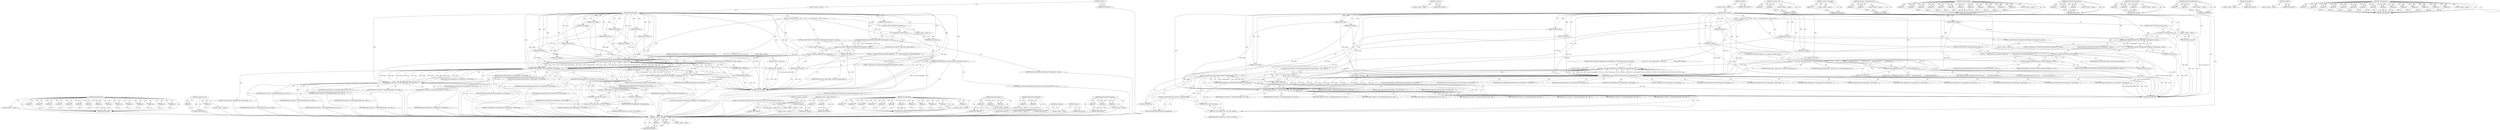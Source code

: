 digraph "ValidateTexFunc" {
vulnerable_135 [label=<(METHOD,ValidateTexFunc)>];
vulnerable_136 [label=<(PARAM,p1)>];
vulnerable_137 [label=<(PARAM,p2)>];
vulnerable_138 [label=<(PARAM,p3)>];
vulnerable_139 [label=<(PARAM,p4)>];
vulnerable_140 [label=<(PARAM,p5)>];
vulnerable_141 [label=<(PARAM,p6)>];
vulnerable_142 [label=<(PARAM,p7)>];
vulnerable_143 [label=<(PARAM,p8)>];
vulnerable_144 [label=<(PARAM,p9)>];
vulnerable_145 [label=<(PARAM,p10)>];
vulnerable_146 [label=<(PARAM,p11)>];
vulnerable_147 [label=<(PARAM,p12)>];
vulnerable_148 [label=<(PARAM,p13)>];
vulnerable_149 [label=<(PARAM,p14)>];
vulnerable_150 [label=<(PARAM,p15)>];
vulnerable_151 [label=<(BLOCK,&lt;empty&gt;,&lt;empty&gt;)>];
vulnerable_152 [label=<(METHOD_RETURN,ANY)>];
vulnerable_182 [label=<(METHOD,&lt;operator&gt;.cast)>];
vulnerable_183 [label=<(PARAM,p1)>];
vulnerable_184 [label=<(PARAM,p2)>];
vulnerable_185 [label=<(BLOCK,&lt;empty&gt;,&lt;empty&gt;)>];
vulnerable_186 [label=<(METHOD_RETURN,ANY)>];
vulnerable_6 [label=<(METHOD,&lt;global&gt;)<SUB>1</SUB>>];
vulnerable_7 [label=<(BLOCK,&lt;empty&gt;,&lt;empty&gt;)<SUB>1</SUB>>];
vulnerable_8 [label=<(METHOD,texSubImage3D)<SUB>1</SUB>>];
vulnerable_9 [label=<(PARAM,GLenum target)<SUB>1</SUB>>];
vulnerable_10 [label=<(PARAM,GLint level)<SUB>2</SUB>>];
vulnerable_11 [label=<(PARAM,GLint xoffset)<SUB>3</SUB>>];
vulnerable_12 [label=<(PARAM,GLint yoffset)<SUB>4</SUB>>];
vulnerable_13 [label=<(PARAM,GLint zoffset)<SUB>5</SUB>>];
vulnerable_14 [label=<(PARAM,GLsizei width)<SUB>6</SUB>>];
vulnerable_15 [label=<(PARAM,GLsizei height)<SUB>7</SUB>>];
vulnerable_16 [label=<(PARAM,GLsizei depth)<SUB>8</SUB>>];
vulnerable_17 [label=<(PARAM,GLenum format)<SUB>9</SUB>>];
vulnerable_18 [label=<(PARAM,GLenum type)<SUB>10</SUB>>];
vulnerable_19 [label=<(PARAM,GLintptr offset)<SUB>11</SUB>>];
vulnerable_20 [label=<(BLOCK,{
  if (isContextLost())
    return;
  if (!Val...,{
  if (isContextLost())
    return;
  if (!Val...)<SUB>11</SUB>>];
vulnerable_21 [label=<(CONTROL_STRUCTURE,IF,if (isContextLost()))<SUB>12</SUB>>];
vulnerable_22 [label=<(isContextLost,isContextLost())<SUB>12</SUB>>];
vulnerable_23 [label=<(BLOCK,&lt;empty&gt;,&lt;empty&gt;)<SUB>13</SUB>>];
vulnerable_24 [label=<(RETURN,return;,return;)<SUB>13</SUB>>];
vulnerable_25 [label=<(CONTROL_STRUCTURE,IF,if (!ValidateTexture3DBinding(&quot;texSubImage3D&quot;, target)))<SUB>14</SUB>>];
vulnerable_26 [label=<(&lt;operator&gt;.logicalNot,!ValidateTexture3DBinding(&quot;texSubImage3D&quot;, target))<SUB>14</SUB>>];
vulnerable_27 [label=<(ValidateTexture3DBinding,ValidateTexture3DBinding(&quot;texSubImage3D&quot;, target))<SUB>14</SUB>>];
vulnerable_28 [label=<(LITERAL,&quot;texSubImage3D&quot;,ValidateTexture3DBinding(&quot;texSubImage3D&quot;, target))<SUB>14</SUB>>];
vulnerable_29 [label=<(IDENTIFIER,target,ValidateTexture3DBinding(&quot;texSubImage3D&quot;, target))<SUB>14</SUB>>];
vulnerable_30 [label=<(BLOCK,&lt;empty&gt;,&lt;empty&gt;)<SUB>15</SUB>>];
vulnerable_31 [label=<(RETURN,return;,return;)<SUB>15</SUB>>];
vulnerable_32 [label=<(CONTROL_STRUCTURE,IF,if (!bound_pixel_unpack_buffer_))<SUB>16</SUB>>];
vulnerable_33 [label=<(&lt;operator&gt;.logicalNot,!bound_pixel_unpack_buffer_)<SUB>16</SUB>>];
vulnerable_34 [label=<(IDENTIFIER,bound_pixel_unpack_buffer_,!bound_pixel_unpack_buffer_)<SUB>16</SUB>>];
vulnerable_35 [label=<(BLOCK,{
    SynthesizeGLError(GL_INVALID_OPERATION, &quot;...,{
    SynthesizeGLError(GL_INVALID_OPERATION, &quot;...)<SUB>16</SUB>>];
vulnerable_36 [label=<(SynthesizeGLError,SynthesizeGLError(GL_INVALID_OPERATION, &quot;texSub...)<SUB>17</SUB>>];
vulnerable_37 [label=<(IDENTIFIER,GL_INVALID_OPERATION,SynthesizeGLError(GL_INVALID_OPERATION, &quot;texSub...)<SUB>17</SUB>>];
vulnerable_38 [label=<(LITERAL,&quot;texSubImage3D&quot;,SynthesizeGLError(GL_INVALID_OPERATION, &quot;texSub...)<SUB>17</SUB>>];
vulnerable_39 [label=<(LITERAL,&quot;no bound PIXEL_UNPACK_BUFFER&quot;,SynthesizeGLError(GL_INVALID_OPERATION, &quot;texSub...)<SUB>18</SUB>>];
vulnerable_40 [label=<(RETURN,return;,return;)<SUB>19</SUB>>];
vulnerable_41 [label=<(CONTROL_STRUCTURE,IF,if (!ValidateTexFunc(&quot;texSubImage3D&quot;, kTexSubImage, kSourceUnpackBuffer,
                        target, level, 0, width, height, depth, 0, format, type,
                        xoffset, yoffset, zoffset)))<SUB>21</SUB>>];
vulnerable_42 [label=<(&lt;operator&gt;.logicalNot,!ValidateTexFunc(&quot;texSubImage3D&quot;, kTexSubImage,...)<SUB>21</SUB>>];
vulnerable_43 [label=<(ValidateTexFunc,ValidateTexFunc(&quot;texSubImage3D&quot;, kTexSubImage, ...)<SUB>21</SUB>>];
vulnerable_44 [label=<(LITERAL,&quot;texSubImage3D&quot;,ValidateTexFunc(&quot;texSubImage3D&quot;, kTexSubImage, ...)<SUB>21</SUB>>];
vulnerable_45 [label=<(IDENTIFIER,kTexSubImage,ValidateTexFunc(&quot;texSubImage3D&quot;, kTexSubImage, ...)<SUB>21</SUB>>];
vulnerable_46 [label=<(IDENTIFIER,kSourceUnpackBuffer,ValidateTexFunc(&quot;texSubImage3D&quot;, kTexSubImage, ...)<SUB>21</SUB>>];
vulnerable_47 [label=<(IDENTIFIER,target,ValidateTexFunc(&quot;texSubImage3D&quot;, kTexSubImage, ...)<SUB>22</SUB>>];
vulnerable_48 [label=<(IDENTIFIER,level,ValidateTexFunc(&quot;texSubImage3D&quot;, kTexSubImage, ...)<SUB>22</SUB>>];
vulnerable_49 [label=<(LITERAL,0,ValidateTexFunc(&quot;texSubImage3D&quot;, kTexSubImage, ...)<SUB>22</SUB>>];
vulnerable_50 [label=<(IDENTIFIER,width,ValidateTexFunc(&quot;texSubImage3D&quot;, kTexSubImage, ...)<SUB>22</SUB>>];
vulnerable_51 [label=<(IDENTIFIER,height,ValidateTexFunc(&quot;texSubImage3D&quot;, kTexSubImage, ...)<SUB>22</SUB>>];
vulnerable_52 [label=<(IDENTIFIER,depth,ValidateTexFunc(&quot;texSubImage3D&quot;, kTexSubImage, ...)<SUB>22</SUB>>];
vulnerable_53 [label=<(LITERAL,0,ValidateTexFunc(&quot;texSubImage3D&quot;, kTexSubImage, ...)<SUB>22</SUB>>];
vulnerable_54 [label=<(IDENTIFIER,format,ValidateTexFunc(&quot;texSubImage3D&quot;, kTexSubImage, ...)<SUB>22</SUB>>];
vulnerable_55 [label=<(IDENTIFIER,type,ValidateTexFunc(&quot;texSubImage3D&quot;, kTexSubImage, ...)<SUB>22</SUB>>];
vulnerable_56 [label=<(IDENTIFIER,xoffset,ValidateTexFunc(&quot;texSubImage3D&quot;, kTexSubImage, ...)<SUB>23</SUB>>];
vulnerable_57 [label=<(IDENTIFIER,yoffset,ValidateTexFunc(&quot;texSubImage3D&quot;, kTexSubImage, ...)<SUB>23</SUB>>];
vulnerable_58 [label=<(IDENTIFIER,zoffset,ValidateTexFunc(&quot;texSubImage3D&quot;, kTexSubImage, ...)<SUB>23</SUB>>];
vulnerable_59 [label=<(BLOCK,&lt;empty&gt;,&lt;empty&gt;)<SUB>24</SUB>>];
vulnerable_60 [label=<(RETURN,return;,return;)<SUB>24</SUB>>];
vulnerable_61 [label=<(CONTROL_STRUCTURE,IF,if (!ValidateValueFitNonNegInt32(&quot;texSubImage3D&quot;, &quot;offset&quot;, offset)))<SUB>25</SUB>>];
vulnerable_62 [label=<(&lt;operator&gt;.logicalNot,!ValidateValueFitNonNegInt32(&quot;texSubImage3D&quot;, &quot;...)<SUB>25</SUB>>];
vulnerable_63 [label=<(ValidateValueFitNonNegInt32,ValidateValueFitNonNegInt32(&quot;texSubImage3D&quot;, &quot;o...)<SUB>25</SUB>>];
vulnerable_64 [label=<(LITERAL,&quot;texSubImage3D&quot;,ValidateValueFitNonNegInt32(&quot;texSubImage3D&quot;, &quot;o...)<SUB>25</SUB>>];
vulnerable_65 [label=<(LITERAL,&quot;offset&quot;,ValidateValueFitNonNegInt32(&quot;texSubImage3D&quot;, &quot;o...)<SUB>25</SUB>>];
vulnerable_66 [label=<(IDENTIFIER,offset,ValidateValueFitNonNegInt32(&quot;texSubImage3D&quot;, &quot;o...)<SUB>25</SUB>>];
vulnerable_67 [label=<(BLOCK,&lt;empty&gt;,&lt;empty&gt;)<SUB>26</SUB>>];
vulnerable_68 [label=<(RETURN,return;,return;)<SUB>26</SUB>>];
vulnerable_69 [label=<(TexSubImage3D,ContextGL()-&gt;TexSubImage3D(target, level, xoffs...)<SUB>28</SUB>>];
vulnerable_70 [label=<(&lt;operator&gt;.indirectFieldAccess,ContextGL()-&gt;TexSubImage3D)<SUB>28</SUB>>];
vulnerable_71 [label=<(ContextGL,ContextGL())<SUB>28</SUB>>];
vulnerable_72 [label=<(FIELD_IDENTIFIER,TexSubImage3D,TexSubImage3D)<SUB>28</SUB>>];
vulnerable_73 [label=<(IDENTIFIER,target,ContextGL()-&gt;TexSubImage3D(target, level, xoffs...)<SUB>28</SUB>>];
vulnerable_74 [label=<(IDENTIFIER,level,ContextGL()-&gt;TexSubImage3D(target, level, xoffs...)<SUB>28</SUB>>];
vulnerable_75 [label=<(IDENTIFIER,xoffset,ContextGL()-&gt;TexSubImage3D(target, level, xoffs...)<SUB>28</SUB>>];
vulnerable_76 [label=<(IDENTIFIER,yoffset,ContextGL()-&gt;TexSubImage3D(target, level, xoffs...)<SUB>28</SUB>>];
vulnerable_77 [label=<(IDENTIFIER,zoffset,ContextGL()-&gt;TexSubImage3D(target, level, xoffs...)<SUB>28</SUB>>];
vulnerable_78 [label=<(IDENTIFIER,width,ContextGL()-&gt;TexSubImage3D(target, level, xoffs...)<SUB>28</SUB>>];
vulnerable_79 [label=<(IDENTIFIER,height,ContextGL()-&gt;TexSubImage3D(target, level, xoffs...)<SUB>29</SUB>>];
vulnerable_80 [label=<(IDENTIFIER,depth,ContextGL()-&gt;TexSubImage3D(target, level, xoffs...)<SUB>29</SUB>>];
vulnerable_81 [label=<(IDENTIFIER,format,ContextGL()-&gt;TexSubImage3D(target, level, xoffs...)<SUB>29</SUB>>];
vulnerable_82 [label=<(IDENTIFIER,type,ContextGL()-&gt;TexSubImage3D(target, level, xoffs...)<SUB>29</SUB>>];
vulnerable_83 [label=<(&lt;operator&gt;.cast,reinterpret_cast&lt;const void*&gt;(offset))<SUB>30</SUB>>];
vulnerable_84 [label=<(UNKNOWN,const void*,const void*)<SUB>30</SUB>>];
vulnerable_85 [label=<(IDENTIFIER,offset,reinterpret_cast&lt;const void*&gt;(offset))<SUB>30</SUB>>];
vulnerable_86 [label=<(METHOD_RETURN,void)<SUB>1</SUB>>];
vulnerable_88 [label=<(METHOD_RETURN,ANY)<SUB>1</SUB>>];
vulnerable_120 [label=<(METHOD,&lt;operator&gt;.logicalNot)>];
vulnerable_121 [label=<(PARAM,p1)>];
vulnerable_122 [label=<(BLOCK,&lt;empty&gt;,&lt;empty&gt;)>];
vulnerable_123 [label=<(METHOD_RETURN,ANY)>];
vulnerable_179 [label=<(METHOD,ContextGL)>];
vulnerable_180 [label=<(BLOCK,&lt;empty&gt;,&lt;empty&gt;)>];
vulnerable_181 [label=<(METHOD_RETURN,ANY)>];
vulnerable_174 [label=<(METHOD,&lt;operator&gt;.indirectFieldAccess)>];
vulnerable_175 [label=<(PARAM,p1)>];
vulnerable_176 [label=<(PARAM,p2)>];
vulnerable_177 [label=<(BLOCK,&lt;empty&gt;,&lt;empty&gt;)>];
vulnerable_178 [label=<(METHOD_RETURN,ANY)>];
vulnerable_159 [label=<(METHOD,TexSubImage3D)>];
vulnerable_160 [label=<(PARAM,p1)>];
vulnerable_161 [label=<(PARAM,p2)>];
vulnerable_162 [label=<(PARAM,p3)>];
vulnerable_163 [label=<(PARAM,p4)>];
vulnerable_164 [label=<(PARAM,p5)>];
vulnerable_165 [label=<(PARAM,p6)>];
vulnerable_166 [label=<(PARAM,p7)>];
vulnerable_167 [label=<(PARAM,p8)>];
vulnerable_168 [label=<(PARAM,p9)>];
vulnerable_169 [label=<(PARAM,p10)>];
vulnerable_170 [label=<(PARAM,p11)>];
vulnerable_171 [label=<(PARAM,p12)>];
vulnerable_172 [label=<(BLOCK,&lt;empty&gt;,&lt;empty&gt;)>];
vulnerable_173 [label=<(METHOD_RETURN,ANY)>];
vulnerable_129 [label=<(METHOD,SynthesizeGLError)>];
vulnerable_130 [label=<(PARAM,p1)>];
vulnerable_131 [label=<(PARAM,p2)>];
vulnerable_132 [label=<(PARAM,p3)>];
vulnerable_133 [label=<(BLOCK,&lt;empty&gt;,&lt;empty&gt;)>];
vulnerable_134 [label=<(METHOD_RETURN,ANY)>];
vulnerable_124 [label=<(METHOD,ValidateTexture3DBinding)>];
vulnerable_125 [label=<(PARAM,p1)>];
vulnerable_126 [label=<(PARAM,p2)>];
vulnerable_127 [label=<(BLOCK,&lt;empty&gt;,&lt;empty&gt;)>];
vulnerable_128 [label=<(METHOD_RETURN,ANY)>];
vulnerable_117 [label=<(METHOD,isContextLost)>];
vulnerable_118 [label=<(BLOCK,&lt;empty&gt;,&lt;empty&gt;)>];
vulnerable_119 [label=<(METHOD_RETURN,ANY)>];
vulnerable_111 [label=<(METHOD,&lt;global&gt;)<SUB>1</SUB>>];
vulnerable_112 [label=<(BLOCK,&lt;empty&gt;,&lt;empty&gt;)>];
vulnerable_113 [label=<(METHOD_RETURN,ANY)>];
vulnerable_153 [label=<(METHOD,ValidateValueFitNonNegInt32)>];
vulnerable_154 [label=<(PARAM,p1)>];
vulnerable_155 [label=<(PARAM,p2)>];
vulnerable_156 [label=<(PARAM,p3)>];
vulnerable_157 [label=<(BLOCK,&lt;empty&gt;,&lt;empty&gt;)>];
vulnerable_158 [label=<(METHOD_RETURN,ANY)>];
fixed_147 [label=<(METHOD,&lt;operator&gt;.logicalOr)>];
fixed_148 [label=<(PARAM,p1)>];
fixed_149 [label=<(PARAM,p2)>];
fixed_150 [label=<(BLOCK,&lt;empty&gt;,&lt;empty&gt;)>];
fixed_151 [label=<(METHOD_RETURN,ANY)>];
fixed_196 [label=<(METHOD,ContextGL)>];
fixed_197 [label=<(BLOCK,&lt;empty&gt;,&lt;empty&gt;)>];
fixed_198 [label=<(METHOD_RETURN,ANY)>];
fixed_6 [label=<(METHOD,&lt;global&gt;)<SUB>1</SUB>>];
fixed_7 [label=<(BLOCK,&lt;empty&gt;,&lt;empty&gt;)<SUB>1</SUB>>];
fixed_8 [label=<(METHOD,texSubImage3D)<SUB>1</SUB>>];
fixed_9 [label=<(PARAM,GLenum target)<SUB>1</SUB>>];
fixed_10 [label=<(PARAM,GLint level)<SUB>2</SUB>>];
fixed_11 [label=<(PARAM,GLint xoffset)<SUB>3</SUB>>];
fixed_12 [label=<(PARAM,GLint yoffset)<SUB>4</SUB>>];
fixed_13 [label=<(PARAM,GLint zoffset)<SUB>5</SUB>>];
fixed_14 [label=<(PARAM,GLsizei width)<SUB>6</SUB>>];
fixed_15 [label=<(PARAM,GLsizei height)<SUB>7</SUB>>];
fixed_16 [label=<(PARAM,GLsizei depth)<SUB>8</SUB>>];
fixed_17 [label=<(PARAM,GLenum format)<SUB>9</SUB>>];
fixed_18 [label=<(PARAM,GLenum type)<SUB>10</SUB>>];
fixed_19 [label=<(PARAM,GLintptr offset)<SUB>11</SUB>>];
fixed_20 [label=<(BLOCK,{
  if (isContextLost())
    return;
  if (!Val...,{
  if (isContextLost())
    return;
  if (!Val...)<SUB>11</SUB>>];
fixed_21 [label=<(CONTROL_STRUCTURE,IF,if (isContextLost()))<SUB>12</SUB>>];
fixed_22 [label=<(isContextLost,isContextLost())<SUB>12</SUB>>];
fixed_23 [label=<(BLOCK,&lt;empty&gt;,&lt;empty&gt;)<SUB>13</SUB>>];
fixed_24 [label=<(RETURN,return;,return;)<SUB>13</SUB>>];
fixed_25 [label=<(CONTROL_STRUCTURE,IF,if (!ValidateTexture3DBinding(&quot;texSubImage3D&quot;, target)))<SUB>14</SUB>>];
fixed_26 [label=<(&lt;operator&gt;.logicalNot,!ValidateTexture3DBinding(&quot;texSubImage3D&quot;, target))<SUB>14</SUB>>];
fixed_27 [label=<(ValidateTexture3DBinding,ValidateTexture3DBinding(&quot;texSubImage3D&quot;, target))<SUB>14</SUB>>];
fixed_28 [label=<(LITERAL,&quot;texSubImage3D&quot;,ValidateTexture3DBinding(&quot;texSubImage3D&quot;, target))<SUB>14</SUB>>];
fixed_29 [label=<(IDENTIFIER,target,ValidateTexture3DBinding(&quot;texSubImage3D&quot;, target))<SUB>14</SUB>>];
fixed_30 [label=<(BLOCK,&lt;empty&gt;,&lt;empty&gt;)<SUB>15</SUB>>];
fixed_31 [label=<(RETURN,return;,return;)<SUB>15</SUB>>];
fixed_32 [label=<(CONTROL_STRUCTURE,IF,if (!bound_pixel_unpack_buffer_))<SUB>16</SUB>>];
fixed_33 [label=<(&lt;operator&gt;.logicalNot,!bound_pixel_unpack_buffer_)<SUB>16</SUB>>];
fixed_34 [label=<(IDENTIFIER,bound_pixel_unpack_buffer_,!bound_pixel_unpack_buffer_)<SUB>16</SUB>>];
fixed_35 [label=<(BLOCK,{
    SynthesizeGLError(GL_INVALID_OPERATION, &quot;...,{
    SynthesizeGLError(GL_INVALID_OPERATION, &quot;...)<SUB>16</SUB>>];
fixed_36 [label=<(SynthesizeGLError,SynthesizeGLError(GL_INVALID_OPERATION, &quot;texSub...)<SUB>17</SUB>>];
fixed_37 [label=<(IDENTIFIER,GL_INVALID_OPERATION,SynthesizeGLError(GL_INVALID_OPERATION, &quot;texSub...)<SUB>17</SUB>>];
fixed_38 [label=<(LITERAL,&quot;texSubImage3D&quot;,SynthesizeGLError(GL_INVALID_OPERATION, &quot;texSub...)<SUB>17</SUB>>];
fixed_39 [label=<(LITERAL,&quot;no bound PIXEL_UNPACK_BUFFER&quot;,SynthesizeGLError(GL_INVALID_OPERATION, &quot;texSub...)<SUB>18</SUB>>];
fixed_40 [label=<(RETURN,return;,return;)<SUB>19</SUB>>];
fixed_41 [label=<(CONTROL_STRUCTURE,IF,if (unpack_flip_y_ || unpack_premultiply_alpha_))<SUB>21</SUB>>];
fixed_42 [label=<(&lt;operator&gt;.logicalOr,unpack_flip_y_ || unpack_premultiply_alpha_)<SUB>21</SUB>>];
fixed_43 [label=<(IDENTIFIER,unpack_flip_y_,unpack_flip_y_ || unpack_premultiply_alpha_)<SUB>21</SUB>>];
fixed_44 [label=<(IDENTIFIER,unpack_premultiply_alpha_,unpack_flip_y_ || unpack_premultiply_alpha_)<SUB>21</SUB>>];
fixed_45 [label=<(BLOCK,{
    SynthesizeGLError(
        GL_INVALID_OPE...,{
    SynthesizeGLError(
        GL_INVALID_OPE...)<SUB>21</SUB>>];
fixed_46 [label=<(SynthesizeGLError,SynthesizeGLError(
        GL_INVALID_OPERATION...)<SUB>22</SUB>>];
fixed_47 [label=<(IDENTIFIER,GL_INVALID_OPERATION,SynthesizeGLError(
        GL_INVALID_OPERATION...)<SUB>23</SUB>>];
fixed_48 [label=<(LITERAL,&quot;texSubImage3D&quot;,SynthesizeGLError(
        GL_INVALID_OPERATION...)<SUB>23</SUB>>];
fixed_49 [label=<(LITERAL,&quot;FLIP_Y or PREMULTIPLY_ALPHA isn't allowed for ...,SynthesizeGLError(
        GL_INVALID_OPERATION...)<SUB>24</SUB>>];
fixed_50 [label=<(RETURN,return;,return;)<SUB>25</SUB>>];
fixed_51 [label=<(CONTROL_STRUCTURE,IF,if (!ValidateTexFunc(&quot;texSubImage3D&quot;, kTexSubImage, kSourceUnpackBuffer,
                        target, level, 0, width, height, depth, 0, format, type,
                        xoffset, yoffset, zoffset)))<SUB>27</SUB>>];
fixed_52 [label=<(&lt;operator&gt;.logicalNot,!ValidateTexFunc(&quot;texSubImage3D&quot;, kTexSubImage,...)<SUB>27</SUB>>];
fixed_53 [label=<(ValidateTexFunc,ValidateTexFunc(&quot;texSubImage3D&quot;, kTexSubImage, ...)<SUB>27</SUB>>];
fixed_54 [label=<(LITERAL,&quot;texSubImage3D&quot;,ValidateTexFunc(&quot;texSubImage3D&quot;, kTexSubImage, ...)<SUB>27</SUB>>];
fixed_55 [label=<(IDENTIFIER,kTexSubImage,ValidateTexFunc(&quot;texSubImage3D&quot;, kTexSubImage, ...)<SUB>27</SUB>>];
fixed_56 [label=<(IDENTIFIER,kSourceUnpackBuffer,ValidateTexFunc(&quot;texSubImage3D&quot;, kTexSubImage, ...)<SUB>27</SUB>>];
fixed_57 [label=<(IDENTIFIER,target,ValidateTexFunc(&quot;texSubImage3D&quot;, kTexSubImage, ...)<SUB>28</SUB>>];
fixed_58 [label=<(IDENTIFIER,level,ValidateTexFunc(&quot;texSubImage3D&quot;, kTexSubImage, ...)<SUB>28</SUB>>];
fixed_59 [label=<(LITERAL,0,ValidateTexFunc(&quot;texSubImage3D&quot;, kTexSubImage, ...)<SUB>28</SUB>>];
fixed_60 [label=<(IDENTIFIER,width,ValidateTexFunc(&quot;texSubImage3D&quot;, kTexSubImage, ...)<SUB>28</SUB>>];
fixed_61 [label=<(IDENTIFIER,height,ValidateTexFunc(&quot;texSubImage3D&quot;, kTexSubImage, ...)<SUB>28</SUB>>];
fixed_62 [label=<(IDENTIFIER,depth,ValidateTexFunc(&quot;texSubImage3D&quot;, kTexSubImage, ...)<SUB>28</SUB>>];
fixed_63 [label=<(LITERAL,0,ValidateTexFunc(&quot;texSubImage3D&quot;, kTexSubImage, ...)<SUB>28</SUB>>];
fixed_64 [label=<(IDENTIFIER,format,ValidateTexFunc(&quot;texSubImage3D&quot;, kTexSubImage, ...)<SUB>28</SUB>>];
fixed_65 [label=<(IDENTIFIER,type,ValidateTexFunc(&quot;texSubImage3D&quot;, kTexSubImage, ...)<SUB>28</SUB>>];
fixed_66 [label=<(IDENTIFIER,xoffset,ValidateTexFunc(&quot;texSubImage3D&quot;, kTexSubImage, ...)<SUB>29</SUB>>];
fixed_67 [label=<(IDENTIFIER,yoffset,ValidateTexFunc(&quot;texSubImage3D&quot;, kTexSubImage, ...)<SUB>29</SUB>>];
fixed_68 [label=<(IDENTIFIER,zoffset,ValidateTexFunc(&quot;texSubImage3D&quot;, kTexSubImage, ...)<SUB>29</SUB>>];
fixed_69 [label=<(BLOCK,&lt;empty&gt;,&lt;empty&gt;)<SUB>30</SUB>>];
fixed_70 [label=<(RETURN,return;,return;)<SUB>30</SUB>>];
fixed_71 [label=<(CONTROL_STRUCTURE,IF,if (!ValidateValueFitNonNegInt32(&quot;texSubImage3D&quot;, &quot;offset&quot;, offset)))<SUB>31</SUB>>];
fixed_72 [label=<(&lt;operator&gt;.logicalNot,!ValidateValueFitNonNegInt32(&quot;texSubImage3D&quot;, &quot;...)<SUB>31</SUB>>];
fixed_73 [label=<(ValidateValueFitNonNegInt32,ValidateValueFitNonNegInt32(&quot;texSubImage3D&quot;, &quot;o...)<SUB>31</SUB>>];
fixed_74 [label=<(LITERAL,&quot;texSubImage3D&quot;,ValidateValueFitNonNegInt32(&quot;texSubImage3D&quot;, &quot;o...)<SUB>31</SUB>>];
fixed_75 [label=<(LITERAL,&quot;offset&quot;,ValidateValueFitNonNegInt32(&quot;texSubImage3D&quot;, &quot;o...)<SUB>31</SUB>>];
fixed_76 [label=<(IDENTIFIER,offset,ValidateValueFitNonNegInt32(&quot;texSubImage3D&quot;, &quot;o...)<SUB>31</SUB>>];
fixed_77 [label=<(BLOCK,&lt;empty&gt;,&lt;empty&gt;)<SUB>32</SUB>>];
fixed_78 [label=<(RETURN,return;,return;)<SUB>32</SUB>>];
fixed_79 [label=<(TexSubImage3D,ContextGL()-&gt;TexSubImage3D(target, level, xoffs...)<SUB>34</SUB>>];
fixed_80 [label=<(&lt;operator&gt;.indirectFieldAccess,ContextGL()-&gt;TexSubImage3D)<SUB>34</SUB>>];
fixed_81 [label=<(ContextGL,ContextGL())<SUB>34</SUB>>];
fixed_82 [label=<(FIELD_IDENTIFIER,TexSubImage3D,TexSubImage3D)<SUB>34</SUB>>];
fixed_83 [label=<(IDENTIFIER,target,ContextGL()-&gt;TexSubImage3D(target, level, xoffs...)<SUB>34</SUB>>];
fixed_84 [label=<(IDENTIFIER,level,ContextGL()-&gt;TexSubImage3D(target, level, xoffs...)<SUB>34</SUB>>];
fixed_85 [label=<(IDENTIFIER,xoffset,ContextGL()-&gt;TexSubImage3D(target, level, xoffs...)<SUB>34</SUB>>];
fixed_86 [label=<(IDENTIFIER,yoffset,ContextGL()-&gt;TexSubImage3D(target, level, xoffs...)<SUB>34</SUB>>];
fixed_87 [label=<(IDENTIFIER,zoffset,ContextGL()-&gt;TexSubImage3D(target, level, xoffs...)<SUB>34</SUB>>];
fixed_88 [label=<(IDENTIFIER,width,ContextGL()-&gt;TexSubImage3D(target, level, xoffs...)<SUB>34</SUB>>];
fixed_89 [label=<(IDENTIFIER,height,ContextGL()-&gt;TexSubImage3D(target, level, xoffs...)<SUB>35</SUB>>];
fixed_90 [label=<(IDENTIFIER,depth,ContextGL()-&gt;TexSubImage3D(target, level, xoffs...)<SUB>35</SUB>>];
fixed_91 [label=<(IDENTIFIER,format,ContextGL()-&gt;TexSubImage3D(target, level, xoffs...)<SUB>35</SUB>>];
fixed_92 [label=<(IDENTIFIER,type,ContextGL()-&gt;TexSubImage3D(target, level, xoffs...)<SUB>35</SUB>>];
fixed_93 [label=<(&lt;operator&gt;.cast,reinterpret_cast&lt;const void*&gt;(offset))<SUB>36</SUB>>];
fixed_94 [label=<(UNKNOWN,const void*,const void*)<SUB>36</SUB>>];
fixed_95 [label=<(IDENTIFIER,offset,reinterpret_cast&lt;const void*&gt;(offset))<SUB>36</SUB>>];
fixed_96 [label=<(METHOD_RETURN,void)<SUB>1</SUB>>];
fixed_98 [label=<(METHOD_RETURN,ANY)<SUB>1</SUB>>];
fixed_199 [label=<(METHOD,&lt;operator&gt;.cast)>];
fixed_200 [label=<(PARAM,p1)>];
fixed_201 [label=<(PARAM,p2)>];
fixed_202 [label=<(BLOCK,&lt;empty&gt;,&lt;empty&gt;)>];
fixed_203 [label=<(METHOD_RETURN,ANY)>];
fixed_132 [label=<(METHOD,&lt;operator&gt;.logicalNot)>];
fixed_133 [label=<(PARAM,p1)>];
fixed_134 [label=<(BLOCK,&lt;empty&gt;,&lt;empty&gt;)>];
fixed_135 [label=<(METHOD_RETURN,ANY)>];
fixed_191 [label=<(METHOD,&lt;operator&gt;.indirectFieldAccess)>];
fixed_192 [label=<(PARAM,p1)>];
fixed_193 [label=<(PARAM,p2)>];
fixed_194 [label=<(BLOCK,&lt;empty&gt;,&lt;empty&gt;)>];
fixed_195 [label=<(METHOD_RETURN,ANY)>];
fixed_176 [label=<(METHOD,TexSubImage3D)>];
fixed_177 [label=<(PARAM,p1)>];
fixed_178 [label=<(PARAM,p2)>];
fixed_179 [label=<(PARAM,p3)>];
fixed_180 [label=<(PARAM,p4)>];
fixed_181 [label=<(PARAM,p5)>];
fixed_182 [label=<(PARAM,p6)>];
fixed_183 [label=<(PARAM,p7)>];
fixed_184 [label=<(PARAM,p8)>];
fixed_185 [label=<(PARAM,p9)>];
fixed_186 [label=<(PARAM,p10)>];
fixed_187 [label=<(PARAM,p11)>];
fixed_188 [label=<(PARAM,p12)>];
fixed_189 [label=<(BLOCK,&lt;empty&gt;,&lt;empty&gt;)>];
fixed_190 [label=<(METHOD_RETURN,ANY)>];
fixed_170 [label=<(METHOD,ValidateValueFitNonNegInt32)>];
fixed_171 [label=<(PARAM,p1)>];
fixed_172 [label=<(PARAM,p2)>];
fixed_173 [label=<(PARAM,p3)>];
fixed_174 [label=<(BLOCK,&lt;empty&gt;,&lt;empty&gt;)>];
fixed_175 [label=<(METHOD_RETURN,ANY)>];
fixed_141 [label=<(METHOD,SynthesizeGLError)>];
fixed_142 [label=<(PARAM,p1)>];
fixed_143 [label=<(PARAM,p2)>];
fixed_144 [label=<(PARAM,p3)>];
fixed_145 [label=<(BLOCK,&lt;empty&gt;,&lt;empty&gt;)>];
fixed_146 [label=<(METHOD_RETURN,ANY)>];
fixed_136 [label=<(METHOD,ValidateTexture3DBinding)>];
fixed_137 [label=<(PARAM,p1)>];
fixed_138 [label=<(PARAM,p2)>];
fixed_139 [label=<(BLOCK,&lt;empty&gt;,&lt;empty&gt;)>];
fixed_140 [label=<(METHOD_RETURN,ANY)>];
fixed_129 [label=<(METHOD,isContextLost)>];
fixed_130 [label=<(BLOCK,&lt;empty&gt;,&lt;empty&gt;)>];
fixed_131 [label=<(METHOD_RETURN,ANY)>];
fixed_123 [label=<(METHOD,&lt;global&gt;)<SUB>1</SUB>>];
fixed_124 [label=<(BLOCK,&lt;empty&gt;,&lt;empty&gt;)>];
fixed_125 [label=<(METHOD_RETURN,ANY)>];
fixed_152 [label=<(METHOD,ValidateTexFunc)>];
fixed_153 [label=<(PARAM,p1)>];
fixed_154 [label=<(PARAM,p2)>];
fixed_155 [label=<(PARAM,p3)>];
fixed_156 [label=<(PARAM,p4)>];
fixed_157 [label=<(PARAM,p5)>];
fixed_158 [label=<(PARAM,p6)>];
fixed_159 [label=<(PARAM,p7)>];
fixed_160 [label=<(PARAM,p8)>];
fixed_161 [label=<(PARAM,p9)>];
fixed_162 [label=<(PARAM,p10)>];
fixed_163 [label=<(PARAM,p11)>];
fixed_164 [label=<(PARAM,p12)>];
fixed_165 [label=<(PARAM,p13)>];
fixed_166 [label=<(PARAM,p14)>];
fixed_167 [label=<(PARAM,p15)>];
fixed_168 [label=<(BLOCK,&lt;empty&gt;,&lt;empty&gt;)>];
fixed_169 [label=<(METHOD_RETURN,ANY)>];
vulnerable_135 -> vulnerable_136  [key=0, label="AST: "];
vulnerable_135 -> vulnerable_136  [key=1, label="DDG: "];
vulnerable_135 -> vulnerable_151  [key=0, label="AST: "];
vulnerable_135 -> vulnerable_137  [key=0, label="AST: "];
vulnerable_135 -> vulnerable_137  [key=1, label="DDG: "];
vulnerable_135 -> vulnerable_152  [key=0, label="AST: "];
vulnerable_135 -> vulnerable_152  [key=1, label="CFG: "];
vulnerable_135 -> vulnerable_138  [key=0, label="AST: "];
vulnerable_135 -> vulnerable_138  [key=1, label="DDG: "];
vulnerable_135 -> vulnerable_139  [key=0, label="AST: "];
vulnerable_135 -> vulnerable_139  [key=1, label="DDG: "];
vulnerable_135 -> vulnerable_140  [key=0, label="AST: "];
vulnerable_135 -> vulnerable_140  [key=1, label="DDG: "];
vulnerable_135 -> vulnerable_141  [key=0, label="AST: "];
vulnerable_135 -> vulnerable_141  [key=1, label="DDG: "];
vulnerable_135 -> vulnerable_142  [key=0, label="AST: "];
vulnerable_135 -> vulnerable_142  [key=1, label="DDG: "];
vulnerable_135 -> vulnerable_143  [key=0, label="AST: "];
vulnerable_135 -> vulnerable_143  [key=1, label="DDG: "];
vulnerable_135 -> vulnerable_144  [key=0, label="AST: "];
vulnerable_135 -> vulnerable_144  [key=1, label="DDG: "];
vulnerable_135 -> vulnerable_145  [key=0, label="AST: "];
vulnerable_135 -> vulnerable_145  [key=1, label="DDG: "];
vulnerable_135 -> vulnerable_146  [key=0, label="AST: "];
vulnerable_135 -> vulnerable_146  [key=1, label="DDG: "];
vulnerable_135 -> vulnerable_147  [key=0, label="AST: "];
vulnerable_135 -> vulnerable_147  [key=1, label="DDG: "];
vulnerable_135 -> vulnerable_148  [key=0, label="AST: "];
vulnerable_135 -> vulnerable_148  [key=1, label="DDG: "];
vulnerable_135 -> vulnerable_149  [key=0, label="AST: "];
vulnerable_135 -> vulnerable_149  [key=1, label="DDG: "];
vulnerable_135 -> vulnerable_150  [key=0, label="AST: "];
vulnerable_135 -> vulnerable_150  [key=1, label="DDG: "];
vulnerable_136 -> vulnerable_152  [key=0, label="DDG: p1"];
vulnerable_137 -> vulnerable_152  [key=0, label="DDG: p2"];
vulnerable_138 -> vulnerable_152  [key=0, label="DDG: p3"];
vulnerable_139 -> vulnerable_152  [key=0, label="DDG: p4"];
vulnerable_140 -> vulnerable_152  [key=0, label="DDG: p5"];
vulnerable_141 -> vulnerable_152  [key=0, label="DDG: p6"];
vulnerable_142 -> vulnerable_152  [key=0, label="DDG: p7"];
vulnerable_143 -> vulnerable_152  [key=0, label="DDG: p8"];
vulnerable_144 -> vulnerable_152  [key=0, label="DDG: p9"];
vulnerable_145 -> vulnerable_152  [key=0, label="DDG: p10"];
vulnerable_146 -> vulnerable_152  [key=0, label="DDG: p11"];
vulnerable_147 -> vulnerable_152  [key=0, label="DDG: p12"];
vulnerable_148 -> vulnerable_152  [key=0, label="DDG: p13"];
vulnerable_149 -> vulnerable_152  [key=0, label="DDG: p14"];
vulnerable_150 -> vulnerable_152  [key=0, label="DDG: p15"];
vulnerable_151 -> fixed_147  [key=0];
vulnerable_152 -> fixed_147  [key=0];
vulnerable_182 -> vulnerable_183  [key=0, label="AST: "];
vulnerable_182 -> vulnerable_183  [key=1, label="DDG: "];
vulnerable_182 -> vulnerable_185  [key=0, label="AST: "];
vulnerable_182 -> vulnerable_184  [key=0, label="AST: "];
vulnerable_182 -> vulnerable_184  [key=1, label="DDG: "];
vulnerable_182 -> vulnerable_186  [key=0, label="AST: "];
vulnerable_182 -> vulnerable_186  [key=1, label="CFG: "];
vulnerable_183 -> vulnerable_186  [key=0, label="DDG: p1"];
vulnerable_184 -> vulnerable_186  [key=0, label="DDG: p2"];
vulnerable_185 -> fixed_147  [key=0];
vulnerable_186 -> fixed_147  [key=0];
vulnerable_6 -> vulnerable_7  [key=0, label="AST: "];
vulnerable_6 -> vulnerable_88  [key=0, label="AST: "];
vulnerable_6 -> vulnerable_88  [key=1, label="CFG: "];
vulnerable_7 -> vulnerable_8  [key=0, label="AST: "];
vulnerable_8 -> vulnerable_9  [key=0, label="AST: "];
vulnerable_8 -> vulnerable_9  [key=1, label="DDG: "];
vulnerable_8 -> vulnerable_10  [key=0, label="AST: "];
vulnerable_8 -> vulnerable_10  [key=1, label="DDG: "];
vulnerable_8 -> vulnerable_11  [key=0, label="AST: "];
vulnerable_8 -> vulnerable_11  [key=1, label="DDG: "];
vulnerable_8 -> vulnerable_12  [key=0, label="AST: "];
vulnerable_8 -> vulnerable_12  [key=1, label="DDG: "];
vulnerable_8 -> vulnerable_13  [key=0, label="AST: "];
vulnerable_8 -> vulnerable_13  [key=1, label="DDG: "];
vulnerable_8 -> vulnerable_14  [key=0, label="AST: "];
vulnerable_8 -> vulnerable_14  [key=1, label="DDG: "];
vulnerable_8 -> vulnerable_15  [key=0, label="AST: "];
vulnerable_8 -> vulnerable_15  [key=1, label="DDG: "];
vulnerable_8 -> vulnerable_16  [key=0, label="AST: "];
vulnerable_8 -> vulnerable_16  [key=1, label="DDG: "];
vulnerable_8 -> vulnerable_17  [key=0, label="AST: "];
vulnerable_8 -> vulnerable_17  [key=1, label="DDG: "];
vulnerable_8 -> vulnerable_18  [key=0, label="AST: "];
vulnerable_8 -> vulnerable_18  [key=1, label="DDG: "];
vulnerable_8 -> vulnerable_19  [key=0, label="AST: "];
vulnerable_8 -> vulnerable_19  [key=1, label="DDG: "];
vulnerable_8 -> vulnerable_20  [key=0, label="AST: "];
vulnerable_8 -> vulnerable_86  [key=0, label="AST: "];
vulnerable_8 -> vulnerable_22  [key=0, label="CFG: "];
vulnerable_8 -> vulnerable_22  [key=1, label="DDG: "];
vulnerable_8 -> vulnerable_69  [key=0, label="DDG: "];
vulnerable_8 -> vulnerable_24  [key=0, label="DDG: "];
vulnerable_8 -> vulnerable_31  [key=0, label="DDG: "];
vulnerable_8 -> vulnerable_33  [key=0, label="DDG: "];
vulnerable_8 -> vulnerable_40  [key=0, label="DDG: "];
vulnerable_8 -> vulnerable_60  [key=0, label="DDG: "];
vulnerable_8 -> vulnerable_68  [key=0, label="DDG: "];
vulnerable_8 -> vulnerable_83  [key=0, label="DDG: "];
vulnerable_8 -> vulnerable_27  [key=0, label="DDG: "];
vulnerable_8 -> vulnerable_36  [key=0, label="DDG: "];
vulnerable_8 -> vulnerable_43  [key=0, label="DDG: "];
vulnerable_8 -> vulnerable_63  [key=0, label="DDG: "];
vulnerable_9 -> vulnerable_86  [key=0, label="DDG: target"];
vulnerable_9 -> vulnerable_27  [key=0, label="DDG: target"];
vulnerable_10 -> vulnerable_86  [key=0, label="DDG: level"];
vulnerable_10 -> vulnerable_43  [key=0, label="DDG: level"];
vulnerable_11 -> vulnerable_86  [key=0, label="DDG: xoffset"];
vulnerable_11 -> vulnerable_43  [key=0, label="DDG: xoffset"];
vulnerable_12 -> vulnerable_86  [key=0, label="DDG: yoffset"];
vulnerable_12 -> vulnerable_43  [key=0, label="DDG: yoffset"];
vulnerable_13 -> vulnerable_86  [key=0, label="DDG: zoffset"];
vulnerable_13 -> vulnerable_43  [key=0, label="DDG: zoffset"];
vulnerable_14 -> vulnerable_86  [key=0, label="DDG: width"];
vulnerable_14 -> vulnerable_43  [key=0, label="DDG: width"];
vulnerable_15 -> vulnerable_86  [key=0, label="DDG: height"];
vulnerable_15 -> vulnerable_43  [key=0, label="DDG: height"];
vulnerable_16 -> vulnerable_86  [key=0, label="DDG: depth"];
vulnerable_16 -> vulnerable_43  [key=0, label="DDG: depth"];
vulnerable_17 -> vulnerable_86  [key=0, label="DDG: format"];
vulnerable_17 -> vulnerable_43  [key=0, label="DDG: format"];
vulnerable_18 -> vulnerable_86  [key=0, label="DDG: type"];
vulnerable_18 -> vulnerable_43  [key=0, label="DDG: type"];
vulnerable_19 -> vulnerable_86  [key=0, label="DDG: offset"];
vulnerable_19 -> vulnerable_63  [key=0, label="DDG: offset"];
vulnerable_20 -> vulnerable_21  [key=0, label="AST: "];
vulnerable_20 -> vulnerable_25  [key=0, label="AST: "];
vulnerable_20 -> vulnerable_32  [key=0, label="AST: "];
vulnerable_20 -> vulnerable_41  [key=0, label="AST: "];
vulnerable_20 -> vulnerable_61  [key=0, label="AST: "];
vulnerable_20 -> vulnerable_69  [key=0, label="AST: "];
vulnerable_21 -> vulnerable_22  [key=0, label="AST: "];
vulnerable_21 -> vulnerable_23  [key=0, label="AST: "];
vulnerable_22 -> vulnerable_24  [key=0, label="CFG: "];
vulnerable_22 -> vulnerable_24  [key=1, label="CDG: "];
vulnerable_22 -> vulnerable_27  [key=0, label="CFG: "];
vulnerable_22 -> vulnerable_27  [key=1, label="CDG: "];
vulnerable_22 -> vulnerable_86  [key=0, label="DDG: isContextLost()"];
vulnerable_22 -> vulnerable_26  [key=0, label="CDG: "];
vulnerable_23 -> vulnerable_24  [key=0, label="AST: "];
vulnerable_24 -> vulnerable_86  [key=0, label="CFG: "];
vulnerable_24 -> vulnerable_86  [key=1, label="DDG: &lt;RET&gt;"];
vulnerable_25 -> vulnerable_26  [key=0, label="AST: "];
vulnerable_25 -> vulnerable_30  [key=0, label="AST: "];
vulnerable_26 -> vulnerable_27  [key=0, label="AST: "];
vulnerable_26 -> vulnerable_31  [key=0, label="CFG: "];
vulnerable_26 -> vulnerable_31  [key=1, label="CDG: "];
vulnerable_26 -> vulnerable_33  [key=0, label="CFG: "];
vulnerable_26 -> vulnerable_33  [key=1, label="CDG: "];
vulnerable_27 -> vulnerable_28  [key=0, label="AST: "];
vulnerable_27 -> vulnerable_29  [key=0, label="AST: "];
vulnerable_27 -> vulnerable_26  [key=0, label="CFG: "];
vulnerable_27 -> vulnerable_26  [key=1, label="DDG: &quot;texSubImage3D&quot;"];
vulnerable_27 -> vulnerable_26  [key=2, label="DDG: target"];
vulnerable_27 -> vulnerable_43  [key=0, label="DDG: target"];
vulnerable_28 -> fixed_147  [key=0];
vulnerable_29 -> fixed_147  [key=0];
vulnerable_30 -> vulnerable_31  [key=0, label="AST: "];
vulnerable_31 -> vulnerable_86  [key=0, label="CFG: "];
vulnerable_31 -> vulnerable_86  [key=1, label="DDG: &lt;RET&gt;"];
vulnerable_32 -> vulnerable_33  [key=0, label="AST: "];
vulnerable_32 -> vulnerable_35  [key=0, label="AST: "];
vulnerable_33 -> vulnerable_34  [key=0, label="AST: "];
vulnerable_33 -> vulnerable_36  [key=0, label="CFG: "];
vulnerable_33 -> vulnerable_36  [key=1, label="CDG: "];
vulnerable_33 -> vulnerable_43  [key=0, label="CFG: "];
vulnerable_33 -> vulnerable_43  [key=1, label="CDG: "];
vulnerable_33 -> vulnerable_86  [key=0, label="DDG: bound_pixel_unpack_buffer_"];
vulnerable_33 -> vulnerable_42  [key=0, label="CDG: "];
vulnerable_33 -> vulnerable_40  [key=0, label="CDG: "];
vulnerable_34 -> fixed_147  [key=0];
vulnerable_35 -> vulnerable_36  [key=0, label="AST: "];
vulnerable_35 -> vulnerable_40  [key=0, label="AST: "];
vulnerable_36 -> vulnerable_37  [key=0, label="AST: "];
vulnerable_36 -> vulnerable_38  [key=0, label="AST: "];
vulnerable_36 -> vulnerable_39  [key=0, label="AST: "];
vulnerable_36 -> vulnerable_40  [key=0, label="CFG: "];
vulnerable_36 -> vulnerable_86  [key=0, label="DDG: GL_INVALID_OPERATION"];
vulnerable_37 -> fixed_147  [key=0];
vulnerable_38 -> fixed_147  [key=0];
vulnerable_39 -> fixed_147  [key=0];
vulnerable_40 -> vulnerable_86  [key=0, label="CFG: "];
vulnerable_40 -> vulnerable_86  [key=1, label="DDG: &lt;RET&gt;"];
vulnerable_41 -> vulnerable_42  [key=0, label="AST: "];
vulnerable_41 -> vulnerable_59  [key=0, label="AST: "];
vulnerable_42 -> vulnerable_43  [key=0, label="AST: "];
vulnerable_42 -> vulnerable_60  [key=0, label="CFG: "];
vulnerable_42 -> vulnerable_60  [key=1, label="CDG: "];
vulnerable_42 -> vulnerable_63  [key=0, label="CFG: "];
vulnerable_42 -> vulnerable_63  [key=1, label="CDG: "];
vulnerable_42 -> vulnerable_62  [key=0, label="CDG: "];
vulnerable_43 -> vulnerable_44  [key=0, label="AST: "];
vulnerable_43 -> vulnerable_45  [key=0, label="AST: "];
vulnerable_43 -> vulnerable_46  [key=0, label="AST: "];
vulnerable_43 -> vulnerable_47  [key=0, label="AST: "];
vulnerable_43 -> vulnerable_48  [key=0, label="AST: "];
vulnerable_43 -> vulnerable_49  [key=0, label="AST: "];
vulnerable_43 -> vulnerable_50  [key=0, label="AST: "];
vulnerable_43 -> vulnerable_51  [key=0, label="AST: "];
vulnerable_43 -> vulnerable_52  [key=0, label="AST: "];
vulnerable_43 -> vulnerable_53  [key=0, label="AST: "];
vulnerable_43 -> vulnerable_54  [key=0, label="AST: "];
vulnerable_43 -> vulnerable_55  [key=0, label="AST: "];
vulnerable_43 -> vulnerable_56  [key=0, label="AST: "];
vulnerable_43 -> vulnerable_57  [key=0, label="AST: "];
vulnerable_43 -> vulnerable_58  [key=0, label="AST: "];
vulnerable_43 -> vulnerable_42  [key=0, label="CFG: "];
vulnerable_43 -> vulnerable_42  [key=1, label="DDG: kSourceUnpackBuffer"];
vulnerable_43 -> vulnerable_42  [key=2, label="DDG: xoffset"];
vulnerable_43 -> vulnerable_42  [key=3, label="DDG: &quot;texSubImage3D&quot;"];
vulnerable_43 -> vulnerable_42  [key=4, label="DDG: format"];
vulnerable_43 -> vulnerable_42  [key=5, label="DDG: 0"];
vulnerable_43 -> vulnerable_42  [key=6, label="DDG: width"];
vulnerable_43 -> vulnerable_42  [key=7, label="DDG: type"];
vulnerable_43 -> vulnerable_42  [key=8, label="DDG: target"];
vulnerable_43 -> vulnerable_42  [key=9, label="DDG: kTexSubImage"];
vulnerable_43 -> vulnerable_42  [key=10, label="DDG: yoffset"];
vulnerable_43 -> vulnerable_42  [key=11, label="DDG: zoffset"];
vulnerable_43 -> vulnerable_42  [key=12, label="DDG: depth"];
vulnerable_43 -> vulnerable_42  [key=13, label="DDG: level"];
vulnerable_43 -> vulnerable_42  [key=14, label="DDG: height"];
vulnerable_43 -> vulnerable_86  [key=0, label="DDG: kSourceUnpackBuffer"];
vulnerable_43 -> vulnerable_69  [key=0, label="DDG: target"];
vulnerable_43 -> vulnerable_69  [key=1, label="DDG: level"];
vulnerable_43 -> vulnerable_69  [key=2, label="DDG: xoffset"];
vulnerable_43 -> vulnerable_69  [key=3, label="DDG: yoffset"];
vulnerable_43 -> vulnerable_69  [key=4, label="DDG: zoffset"];
vulnerable_43 -> vulnerable_69  [key=5, label="DDG: width"];
vulnerable_43 -> vulnerable_69  [key=6, label="DDG: height"];
vulnerable_43 -> vulnerable_69  [key=7, label="DDG: depth"];
vulnerable_43 -> vulnerable_69  [key=8, label="DDG: format"];
vulnerable_43 -> vulnerable_69  [key=9, label="DDG: type"];
vulnerable_44 -> fixed_147  [key=0];
vulnerable_45 -> fixed_147  [key=0];
vulnerable_46 -> fixed_147  [key=0];
vulnerable_47 -> fixed_147  [key=0];
vulnerable_48 -> fixed_147  [key=0];
vulnerable_49 -> fixed_147  [key=0];
vulnerable_50 -> fixed_147  [key=0];
vulnerable_51 -> fixed_147  [key=0];
vulnerable_52 -> fixed_147  [key=0];
vulnerable_53 -> fixed_147  [key=0];
vulnerable_54 -> fixed_147  [key=0];
vulnerable_55 -> fixed_147  [key=0];
vulnerable_56 -> fixed_147  [key=0];
vulnerable_57 -> fixed_147  [key=0];
vulnerable_58 -> fixed_147  [key=0];
vulnerable_59 -> vulnerable_60  [key=0, label="AST: "];
vulnerable_60 -> vulnerable_86  [key=0, label="CFG: "];
vulnerable_60 -> vulnerable_86  [key=1, label="DDG: &lt;RET&gt;"];
vulnerable_61 -> vulnerable_62  [key=0, label="AST: "];
vulnerable_61 -> vulnerable_67  [key=0, label="AST: "];
vulnerable_62 -> vulnerable_63  [key=0, label="AST: "];
vulnerable_62 -> vulnerable_68  [key=0, label="CFG: "];
vulnerable_62 -> vulnerable_68  [key=1, label="CDG: "];
vulnerable_62 -> vulnerable_71  [key=0, label="CFG: "];
vulnerable_62 -> vulnerable_71  [key=1, label="CDG: "];
vulnerable_62 -> vulnerable_84  [key=0, label="CDG: "];
vulnerable_62 -> vulnerable_72  [key=0, label="CDG: "];
vulnerable_62 -> vulnerable_69  [key=0, label="CDG: "];
vulnerable_62 -> vulnerable_83  [key=0, label="CDG: "];
vulnerable_62 -> vulnerable_70  [key=0, label="CDG: "];
vulnerable_63 -> vulnerable_64  [key=0, label="AST: "];
vulnerable_63 -> vulnerable_65  [key=0, label="AST: "];
vulnerable_63 -> vulnerable_66  [key=0, label="AST: "];
vulnerable_63 -> vulnerable_62  [key=0, label="CFG: "];
vulnerable_63 -> vulnerable_62  [key=1, label="DDG: &quot;texSubImage3D&quot;"];
vulnerable_63 -> vulnerable_62  [key=2, label="DDG: &quot;offset&quot;"];
vulnerable_63 -> vulnerable_62  [key=3, label="DDG: offset"];
vulnerable_63 -> vulnerable_69  [key=0, label="DDG: offset"];
vulnerable_63 -> vulnerable_83  [key=0, label="DDG: offset"];
vulnerable_64 -> fixed_147  [key=0];
vulnerable_65 -> fixed_147  [key=0];
vulnerable_66 -> fixed_147  [key=0];
vulnerable_67 -> vulnerable_68  [key=0, label="AST: "];
vulnerable_68 -> vulnerable_86  [key=0, label="CFG: "];
vulnerable_68 -> vulnerable_86  [key=1, label="DDG: &lt;RET&gt;"];
vulnerable_69 -> vulnerable_70  [key=0, label="AST: "];
vulnerable_69 -> vulnerable_73  [key=0, label="AST: "];
vulnerable_69 -> vulnerable_74  [key=0, label="AST: "];
vulnerable_69 -> vulnerable_75  [key=0, label="AST: "];
vulnerable_69 -> vulnerable_76  [key=0, label="AST: "];
vulnerable_69 -> vulnerable_77  [key=0, label="AST: "];
vulnerable_69 -> vulnerable_78  [key=0, label="AST: "];
vulnerable_69 -> vulnerable_79  [key=0, label="AST: "];
vulnerable_69 -> vulnerable_80  [key=0, label="AST: "];
vulnerable_69 -> vulnerable_81  [key=0, label="AST: "];
vulnerable_69 -> vulnerable_82  [key=0, label="AST: "];
vulnerable_69 -> vulnerable_83  [key=0, label="AST: "];
vulnerable_69 -> vulnerable_86  [key=0, label="CFG: "];
vulnerable_70 -> vulnerable_71  [key=0, label="AST: "];
vulnerable_70 -> vulnerable_72  [key=0, label="AST: "];
vulnerable_70 -> vulnerable_84  [key=0, label="CFG: "];
vulnerable_71 -> vulnerable_72  [key=0, label="CFG: "];
vulnerable_72 -> vulnerable_70  [key=0, label="CFG: "];
vulnerable_73 -> fixed_147  [key=0];
vulnerable_74 -> fixed_147  [key=0];
vulnerable_75 -> fixed_147  [key=0];
vulnerable_76 -> fixed_147  [key=0];
vulnerable_77 -> fixed_147  [key=0];
vulnerable_78 -> fixed_147  [key=0];
vulnerable_79 -> fixed_147  [key=0];
vulnerable_80 -> fixed_147  [key=0];
vulnerable_81 -> fixed_147  [key=0];
vulnerable_82 -> fixed_147  [key=0];
vulnerable_83 -> vulnerable_84  [key=0, label="AST: "];
vulnerable_83 -> vulnerable_85  [key=0, label="AST: "];
vulnerable_83 -> vulnerable_69  [key=0, label="CFG: "];
vulnerable_84 -> vulnerable_83  [key=0, label="CFG: "];
vulnerable_85 -> fixed_147  [key=0];
vulnerable_86 -> fixed_147  [key=0];
vulnerable_88 -> fixed_147  [key=0];
vulnerable_120 -> vulnerable_121  [key=0, label="AST: "];
vulnerable_120 -> vulnerable_121  [key=1, label="DDG: "];
vulnerable_120 -> vulnerable_122  [key=0, label="AST: "];
vulnerable_120 -> vulnerable_123  [key=0, label="AST: "];
vulnerable_120 -> vulnerable_123  [key=1, label="CFG: "];
vulnerable_121 -> vulnerable_123  [key=0, label="DDG: p1"];
vulnerable_122 -> fixed_147  [key=0];
vulnerable_123 -> fixed_147  [key=0];
vulnerable_179 -> vulnerable_180  [key=0, label="AST: "];
vulnerable_179 -> vulnerable_181  [key=0, label="AST: "];
vulnerable_179 -> vulnerable_181  [key=1, label="CFG: "];
vulnerable_180 -> fixed_147  [key=0];
vulnerable_181 -> fixed_147  [key=0];
vulnerable_174 -> vulnerable_175  [key=0, label="AST: "];
vulnerable_174 -> vulnerable_175  [key=1, label="DDG: "];
vulnerable_174 -> vulnerable_177  [key=0, label="AST: "];
vulnerable_174 -> vulnerable_176  [key=0, label="AST: "];
vulnerable_174 -> vulnerable_176  [key=1, label="DDG: "];
vulnerable_174 -> vulnerable_178  [key=0, label="AST: "];
vulnerable_174 -> vulnerable_178  [key=1, label="CFG: "];
vulnerable_175 -> vulnerable_178  [key=0, label="DDG: p1"];
vulnerable_176 -> vulnerable_178  [key=0, label="DDG: p2"];
vulnerable_177 -> fixed_147  [key=0];
vulnerable_178 -> fixed_147  [key=0];
vulnerable_159 -> vulnerable_160  [key=0, label="AST: "];
vulnerable_159 -> vulnerable_160  [key=1, label="DDG: "];
vulnerable_159 -> vulnerable_172  [key=0, label="AST: "];
vulnerable_159 -> vulnerable_161  [key=0, label="AST: "];
vulnerable_159 -> vulnerable_161  [key=1, label="DDG: "];
vulnerable_159 -> vulnerable_173  [key=0, label="AST: "];
vulnerable_159 -> vulnerable_173  [key=1, label="CFG: "];
vulnerable_159 -> vulnerable_162  [key=0, label="AST: "];
vulnerable_159 -> vulnerable_162  [key=1, label="DDG: "];
vulnerable_159 -> vulnerable_163  [key=0, label="AST: "];
vulnerable_159 -> vulnerable_163  [key=1, label="DDG: "];
vulnerable_159 -> vulnerable_164  [key=0, label="AST: "];
vulnerable_159 -> vulnerable_164  [key=1, label="DDG: "];
vulnerable_159 -> vulnerable_165  [key=0, label="AST: "];
vulnerable_159 -> vulnerable_165  [key=1, label="DDG: "];
vulnerable_159 -> vulnerable_166  [key=0, label="AST: "];
vulnerable_159 -> vulnerable_166  [key=1, label="DDG: "];
vulnerable_159 -> vulnerable_167  [key=0, label="AST: "];
vulnerable_159 -> vulnerable_167  [key=1, label="DDG: "];
vulnerable_159 -> vulnerable_168  [key=0, label="AST: "];
vulnerable_159 -> vulnerable_168  [key=1, label="DDG: "];
vulnerable_159 -> vulnerable_169  [key=0, label="AST: "];
vulnerable_159 -> vulnerable_169  [key=1, label="DDG: "];
vulnerable_159 -> vulnerable_170  [key=0, label="AST: "];
vulnerable_159 -> vulnerable_170  [key=1, label="DDG: "];
vulnerable_159 -> vulnerable_171  [key=0, label="AST: "];
vulnerable_159 -> vulnerable_171  [key=1, label="DDG: "];
vulnerable_160 -> vulnerable_173  [key=0, label="DDG: p1"];
vulnerable_161 -> vulnerable_173  [key=0, label="DDG: p2"];
vulnerable_162 -> vulnerable_173  [key=0, label="DDG: p3"];
vulnerable_163 -> vulnerable_173  [key=0, label="DDG: p4"];
vulnerable_164 -> vulnerable_173  [key=0, label="DDG: p5"];
vulnerable_165 -> vulnerable_173  [key=0, label="DDG: p6"];
vulnerable_166 -> vulnerable_173  [key=0, label="DDG: p7"];
vulnerable_167 -> vulnerable_173  [key=0, label="DDG: p8"];
vulnerable_168 -> vulnerable_173  [key=0, label="DDG: p9"];
vulnerable_169 -> vulnerable_173  [key=0, label="DDG: p10"];
vulnerable_170 -> vulnerable_173  [key=0, label="DDG: p11"];
vulnerable_171 -> vulnerable_173  [key=0, label="DDG: p12"];
vulnerable_172 -> fixed_147  [key=0];
vulnerable_173 -> fixed_147  [key=0];
vulnerable_129 -> vulnerable_130  [key=0, label="AST: "];
vulnerable_129 -> vulnerable_130  [key=1, label="DDG: "];
vulnerable_129 -> vulnerable_133  [key=0, label="AST: "];
vulnerable_129 -> vulnerable_131  [key=0, label="AST: "];
vulnerable_129 -> vulnerable_131  [key=1, label="DDG: "];
vulnerable_129 -> vulnerable_134  [key=0, label="AST: "];
vulnerable_129 -> vulnerable_134  [key=1, label="CFG: "];
vulnerable_129 -> vulnerable_132  [key=0, label="AST: "];
vulnerable_129 -> vulnerable_132  [key=1, label="DDG: "];
vulnerable_130 -> vulnerable_134  [key=0, label="DDG: p1"];
vulnerable_131 -> vulnerable_134  [key=0, label="DDG: p2"];
vulnerable_132 -> vulnerable_134  [key=0, label="DDG: p3"];
vulnerable_133 -> fixed_147  [key=0];
vulnerable_134 -> fixed_147  [key=0];
vulnerable_124 -> vulnerable_125  [key=0, label="AST: "];
vulnerable_124 -> vulnerable_125  [key=1, label="DDG: "];
vulnerable_124 -> vulnerable_127  [key=0, label="AST: "];
vulnerable_124 -> vulnerable_126  [key=0, label="AST: "];
vulnerable_124 -> vulnerable_126  [key=1, label="DDG: "];
vulnerable_124 -> vulnerable_128  [key=0, label="AST: "];
vulnerable_124 -> vulnerable_128  [key=1, label="CFG: "];
vulnerable_125 -> vulnerable_128  [key=0, label="DDG: p1"];
vulnerable_126 -> vulnerable_128  [key=0, label="DDG: p2"];
vulnerable_127 -> fixed_147  [key=0];
vulnerable_128 -> fixed_147  [key=0];
vulnerable_117 -> vulnerable_118  [key=0, label="AST: "];
vulnerable_117 -> vulnerable_119  [key=0, label="AST: "];
vulnerable_117 -> vulnerable_119  [key=1, label="CFG: "];
vulnerable_118 -> fixed_147  [key=0];
vulnerable_119 -> fixed_147  [key=0];
vulnerable_111 -> vulnerable_112  [key=0, label="AST: "];
vulnerable_111 -> vulnerable_113  [key=0, label="AST: "];
vulnerable_111 -> vulnerable_113  [key=1, label="CFG: "];
vulnerable_112 -> fixed_147  [key=0];
vulnerable_113 -> fixed_147  [key=0];
vulnerable_153 -> vulnerable_154  [key=0, label="AST: "];
vulnerable_153 -> vulnerable_154  [key=1, label="DDG: "];
vulnerable_153 -> vulnerable_157  [key=0, label="AST: "];
vulnerable_153 -> vulnerable_155  [key=0, label="AST: "];
vulnerable_153 -> vulnerable_155  [key=1, label="DDG: "];
vulnerable_153 -> vulnerable_158  [key=0, label="AST: "];
vulnerable_153 -> vulnerable_158  [key=1, label="CFG: "];
vulnerable_153 -> vulnerable_156  [key=0, label="AST: "];
vulnerable_153 -> vulnerable_156  [key=1, label="DDG: "];
vulnerable_154 -> vulnerable_158  [key=0, label="DDG: p1"];
vulnerable_155 -> vulnerable_158  [key=0, label="DDG: p2"];
vulnerable_156 -> vulnerable_158  [key=0, label="DDG: p3"];
vulnerable_157 -> fixed_147  [key=0];
vulnerable_158 -> fixed_147  [key=0];
fixed_147 -> fixed_148  [key=0, label="AST: "];
fixed_147 -> fixed_148  [key=1, label="DDG: "];
fixed_147 -> fixed_150  [key=0, label="AST: "];
fixed_147 -> fixed_149  [key=0, label="AST: "];
fixed_147 -> fixed_149  [key=1, label="DDG: "];
fixed_147 -> fixed_151  [key=0, label="AST: "];
fixed_147 -> fixed_151  [key=1, label="CFG: "];
fixed_148 -> fixed_151  [key=0, label="DDG: p1"];
fixed_149 -> fixed_151  [key=0, label="DDG: p2"];
fixed_196 -> fixed_197  [key=0, label="AST: "];
fixed_196 -> fixed_198  [key=0, label="AST: "];
fixed_196 -> fixed_198  [key=1, label="CFG: "];
fixed_6 -> fixed_7  [key=0, label="AST: "];
fixed_6 -> fixed_98  [key=0, label="AST: "];
fixed_6 -> fixed_98  [key=1, label="CFG: "];
fixed_7 -> fixed_8  [key=0, label="AST: "];
fixed_8 -> fixed_9  [key=0, label="AST: "];
fixed_8 -> fixed_9  [key=1, label="DDG: "];
fixed_8 -> fixed_10  [key=0, label="AST: "];
fixed_8 -> fixed_10  [key=1, label="DDG: "];
fixed_8 -> fixed_11  [key=0, label="AST: "];
fixed_8 -> fixed_11  [key=1, label="DDG: "];
fixed_8 -> fixed_12  [key=0, label="AST: "];
fixed_8 -> fixed_12  [key=1, label="DDG: "];
fixed_8 -> fixed_13  [key=0, label="AST: "];
fixed_8 -> fixed_13  [key=1, label="DDG: "];
fixed_8 -> fixed_14  [key=0, label="AST: "];
fixed_8 -> fixed_14  [key=1, label="DDG: "];
fixed_8 -> fixed_15  [key=0, label="AST: "];
fixed_8 -> fixed_15  [key=1, label="DDG: "];
fixed_8 -> fixed_16  [key=0, label="AST: "];
fixed_8 -> fixed_16  [key=1, label="DDG: "];
fixed_8 -> fixed_17  [key=0, label="AST: "];
fixed_8 -> fixed_17  [key=1, label="DDG: "];
fixed_8 -> fixed_18  [key=0, label="AST: "];
fixed_8 -> fixed_18  [key=1, label="DDG: "];
fixed_8 -> fixed_19  [key=0, label="AST: "];
fixed_8 -> fixed_19  [key=1, label="DDG: "];
fixed_8 -> fixed_20  [key=0, label="AST: "];
fixed_8 -> fixed_96  [key=0, label="AST: "];
fixed_8 -> fixed_22  [key=0, label="CFG: "];
fixed_8 -> fixed_22  [key=1, label="DDG: "];
fixed_8 -> fixed_79  [key=0, label="DDG: "];
fixed_8 -> fixed_24  [key=0, label="DDG: "];
fixed_8 -> fixed_31  [key=0, label="DDG: "];
fixed_8 -> fixed_33  [key=0, label="DDG: "];
fixed_8 -> fixed_40  [key=0, label="DDG: "];
fixed_8 -> fixed_42  [key=0, label="DDG: "];
fixed_8 -> fixed_50  [key=0, label="DDG: "];
fixed_8 -> fixed_70  [key=0, label="DDG: "];
fixed_8 -> fixed_78  [key=0, label="DDG: "];
fixed_8 -> fixed_93  [key=0, label="DDG: "];
fixed_8 -> fixed_27  [key=0, label="DDG: "];
fixed_8 -> fixed_36  [key=0, label="DDG: "];
fixed_8 -> fixed_46  [key=0, label="DDG: "];
fixed_8 -> fixed_53  [key=0, label="DDG: "];
fixed_8 -> fixed_73  [key=0, label="DDG: "];
fixed_9 -> fixed_96  [key=0, label="DDG: target"];
fixed_9 -> fixed_27  [key=0, label="DDG: target"];
fixed_10 -> fixed_96  [key=0, label="DDG: level"];
fixed_10 -> fixed_53  [key=0, label="DDG: level"];
fixed_11 -> fixed_96  [key=0, label="DDG: xoffset"];
fixed_11 -> fixed_53  [key=0, label="DDG: xoffset"];
fixed_12 -> fixed_96  [key=0, label="DDG: yoffset"];
fixed_12 -> fixed_53  [key=0, label="DDG: yoffset"];
fixed_13 -> fixed_96  [key=0, label="DDG: zoffset"];
fixed_13 -> fixed_53  [key=0, label="DDG: zoffset"];
fixed_14 -> fixed_96  [key=0, label="DDG: width"];
fixed_14 -> fixed_53  [key=0, label="DDG: width"];
fixed_15 -> fixed_96  [key=0, label="DDG: height"];
fixed_15 -> fixed_53  [key=0, label="DDG: height"];
fixed_16 -> fixed_96  [key=0, label="DDG: depth"];
fixed_16 -> fixed_53  [key=0, label="DDG: depth"];
fixed_17 -> fixed_96  [key=0, label="DDG: format"];
fixed_17 -> fixed_53  [key=0, label="DDG: format"];
fixed_18 -> fixed_96  [key=0, label="DDG: type"];
fixed_18 -> fixed_53  [key=0, label="DDG: type"];
fixed_19 -> fixed_96  [key=0, label="DDG: offset"];
fixed_19 -> fixed_73  [key=0, label="DDG: offset"];
fixed_20 -> fixed_21  [key=0, label="AST: "];
fixed_20 -> fixed_25  [key=0, label="AST: "];
fixed_20 -> fixed_32  [key=0, label="AST: "];
fixed_20 -> fixed_41  [key=0, label="AST: "];
fixed_20 -> fixed_51  [key=0, label="AST: "];
fixed_20 -> fixed_71  [key=0, label="AST: "];
fixed_20 -> fixed_79  [key=0, label="AST: "];
fixed_21 -> fixed_22  [key=0, label="AST: "];
fixed_21 -> fixed_23  [key=0, label="AST: "];
fixed_22 -> fixed_24  [key=0, label="CFG: "];
fixed_22 -> fixed_24  [key=1, label="CDG: "];
fixed_22 -> fixed_27  [key=0, label="CFG: "];
fixed_22 -> fixed_27  [key=1, label="CDG: "];
fixed_22 -> fixed_96  [key=0, label="DDG: isContextLost()"];
fixed_22 -> fixed_26  [key=0, label="CDG: "];
fixed_23 -> fixed_24  [key=0, label="AST: "];
fixed_24 -> fixed_96  [key=0, label="CFG: "];
fixed_24 -> fixed_96  [key=1, label="DDG: &lt;RET&gt;"];
fixed_25 -> fixed_26  [key=0, label="AST: "];
fixed_25 -> fixed_30  [key=0, label="AST: "];
fixed_26 -> fixed_27  [key=0, label="AST: "];
fixed_26 -> fixed_31  [key=0, label="CFG: "];
fixed_26 -> fixed_31  [key=1, label="CDG: "];
fixed_26 -> fixed_33  [key=0, label="CFG: "];
fixed_26 -> fixed_33  [key=1, label="CDG: "];
fixed_27 -> fixed_28  [key=0, label="AST: "];
fixed_27 -> fixed_29  [key=0, label="AST: "];
fixed_27 -> fixed_26  [key=0, label="CFG: "];
fixed_27 -> fixed_26  [key=1, label="DDG: &quot;texSubImage3D&quot;"];
fixed_27 -> fixed_26  [key=2, label="DDG: target"];
fixed_27 -> fixed_53  [key=0, label="DDG: target"];
fixed_30 -> fixed_31  [key=0, label="AST: "];
fixed_31 -> fixed_96  [key=0, label="CFG: "];
fixed_31 -> fixed_96  [key=1, label="DDG: &lt;RET&gt;"];
fixed_32 -> fixed_33  [key=0, label="AST: "];
fixed_32 -> fixed_35  [key=0, label="AST: "];
fixed_33 -> fixed_34  [key=0, label="AST: "];
fixed_33 -> fixed_36  [key=0, label="CFG: "];
fixed_33 -> fixed_36  [key=1, label="CDG: "];
fixed_33 -> fixed_42  [key=0, label="CFG: "];
fixed_33 -> fixed_42  [key=1, label="CDG: "];
fixed_33 -> fixed_96  [key=0, label="DDG: bound_pixel_unpack_buffer_"];
fixed_33 -> fixed_40  [key=0, label="CDG: "];
fixed_35 -> fixed_36  [key=0, label="AST: "];
fixed_35 -> fixed_40  [key=0, label="AST: "];
fixed_36 -> fixed_37  [key=0, label="AST: "];
fixed_36 -> fixed_38  [key=0, label="AST: "];
fixed_36 -> fixed_39  [key=0, label="AST: "];
fixed_36 -> fixed_40  [key=0, label="CFG: "];
fixed_40 -> fixed_96  [key=0, label="CFG: "];
fixed_40 -> fixed_96  [key=1, label="DDG: &lt;RET&gt;"];
fixed_41 -> fixed_42  [key=0, label="AST: "];
fixed_41 -> fixed_45  [key=0, label="AST: "];
fixed_42 -> fixed_43  [key=0, label="AST: "];
fixed_42 -> fixed_44  [key=0, label="AST: "];
fixed_42 -> fixed_46  [key=0, label="CFG: "];
fixed_42 -> fixed_46  [key=1, label="CDG: "];
fixed_42 -> fixed_53  [key=0, label="CFG: "];
fixed_42 -> fixed_53  [key=1, label="CDG: "];
fixed_42 -> fixed_96  [key=0, label="DDG: unpack_premultiply_alpha_"];
fixed_42 -> fixed_52  [key=0, label="CDG: "];
fixed_42 -> fixed_50  [key=0, label="CDG: "];
fixed_45 -> fixed_46  [key=0, label="AST: "];
fixed_45 -> fixed_50  [key=0, label="AST: "];
fixed_46 -> fixed_47  [key=0, label="AST: "];
fixed_46 -> fixed_48  [key=0, label="AST: "];
fixed_46 -> fixed_49  [key=0, label="AST: "];
fixed_46 -> fixed_50  [key=0, label="CFG: "];
fixed_50 -> fixed_96  [key=0, label="CFG: "];
fixed_50 -> fixed_96  [key=1, label="DDG: &lt;RET&gt;"];
fixed_51 -> fixed_52  [key=0, label="AST: "];
fixed_51 -> fixed_69  [key=0, label="AST: "];
fixed_52 -> fixed_53  [key=0, label="AST: "];
fixed_52 -> fixed_70  [key=0, label="CFG: "];
fixed_52 -> fixed_70  [key=1, label="CDG: "];
fixed_52 -> fixed_73  [key=0, label="CFG: "];
fixed_52 -> fixed_73  [key=1, label="CDG: "];
fixed_52 -> fixed_72  [key=0, label="CDG: "];
fixed_53 -> fixed_54  [key=0, label="AST: "];
fixed_53 -> fixed_55  [key=0, label="AST: "];
fixed_53 -> fixed_56  [key=0, label="AST: "];
fixed_53 -> fixed_57  [key=0, label="AST: "];
fixed_53 -> fixed_58  [key=0, label="AST: "];
fixed_53 -> fixed_59  [key=0, label="AST: "];
fixed_53 -> fixed_60  [key=0, label="AST: "];
fixed_53 -> fixed_61  [key=0, label="AST: "];
fixed_53 -> fixed_62  [key=0, label="AST: "];
fixed_53 -> fixed_63  [key=0, label="AST: "];
fixed_53 -> fixed_64  [key=0, label="AST: "];
fixed_53 -> fixed_65  [key=0, label="AST: "];
fixed_53 -> fixed_66  [key=0, label="AST: "];
fixed_53 -> fixed_67  [key=0, label="AST: "];
fixed_53 -> fixed_68  [key=0, label="AST: "];
fixed_53 -> fixed_52  [key=0, label="CFG: "];
fixed_53 -> fixed_52  [key=1, label="DDG: yoffset"];
fixed_53 -> fixed_52  [key=2, label="DDG: kSourceUnpackBuffer"];
fixed_53 -> fixed_52  [key=3, label="DDG: type"];
fixed_53 -> fixed_52  [key=4, label="DDG: kTexSubImage"];
fixed_53 -> fixed_52  [key=5, label="DDG: width"];
fixed_53 -> fixed_52  [key=6, label="DDG: zoffset"];
fixed_53 -> fixed_52  [key=7, label="DDG: &quot;texSubImage3D&quot;"];
fixed_53 -> fixed_52  [key=8, label="DDG: target"];
fixed_53 -> fixed_52  [key=9, label="DDG: level"];
fixed_53 -> fixed_52  [key=10, label="DDG: 0"];
fixed_53 -> fixed_52  [key=11, label="DDG: xoffset"];
fixed_53 -> fixed_52  [key=12, label="DDG: depth"];
fixed_53 -> fixed_52  [key=13, label="DDG: format"];
fixed_53 -> fixed_52  [key=14, label="DDG: height"];
fixed_53 -> fixed_96  [key=0, label="DDG: kSourceUnpackBuffer"];
fixed_53 -> fixed_79  [key=0, label="DDG: target"];
fixed_53 -> fixed_79  [key=1, label="DDG: level"];
fixed_53 -> fixed_79  [key=2, label="DDG: xoffset"];
fixed_53 -> fixed_79  [key=3, label="DDG: yoffset"];
fixed_53 -> fixed_79  [key=4, label="DDG: zoffset"];
fixed_53 -> fixed_79  [key=5, label="DDG: width"];
fixed_53 -> fixed_79  [key=6, label="DDG: height"];
fixed_53 -> fixed_79  [key=7, label="DDG: depth"];
fixed_53 -> fixed_79  [key=8, label="DDG: format"];
fixed_53 -> fixed_79  [key=9, label="DDG: type"];
fixed_69 -> fixed_70  [key=0, label="AST: "];
fixed_70 -> fixed_96  [key=0, label="CFG: "];
fixed_70 -> fixed_96  [key=1, label="DDG: &lt;RET&gt;"];
fixed_71 -> fixed_72  [key=0, label="AST: "];
fixed_71 -> fixed_77  [key=0, label="AST: "];
fixed_72 -> fixed_73  [key=0, label="AST: "];
fixed_72 -> fixed_78  [key=0, label="CFG: "];
fixed_72 -> fixed_78  [key=1, label="CDG: "];
fixed_72 -> fixed_81  [key=0, label="CFG: "];
fixed_72 -> fixed_81  [key=1, label="CDG: "];
fixed_72 -> fixed_94  [key=0, label="CDG: "];
fixed_72 -> fixed_82  [key=0, label="CDG: "];
fixed_72 -> fixed_93  [key=0, label="CDG: "];
fixed_72 -> fixed_79  [key=0, label="CDG: "];
fixed_72 -> fixed_80  [key=0, label="CDG: "];
fixed_73 -> fixed_74  [key=0, label="AST: "];
fixed_73 -> fixed_75  [key=0, label="AST: "];
fixed_73 -> fixed_76  [key=0, label="AST: "];
fixed_73 -> fixed_72  [key=0, label="CFG: "];
fixed_73 -> fixed_72  [key=1, label="DDG: &quot;texSubImage3D&quot;"];
fixed_73 -> fixed_72  [key=2, label="DDG: &quot;offset&quot;"];
fixed_73 -> fixed_72  [key=3, label="DDG: offset"];
fixed_73 -> fixed_79  [key=0, label="DDG: offset"];
fixed_73 -> fixed_93  [key=0, label="DDG: offset"];
fixed_77 -> fixed_78  [key=0, label="AST: "];
fixed_78 -> fixed_96  [key=0, label="CFG: "];
fixed_78 -> fixed_96  [key=1, label="DDG: &lt;RET&gt;"];
fixed_79 -> fixed_80  [key=0, label="AST: "];
fixed_79 -> fixed_83  [key=0, label="AST: "];
fixed_79 -> fixed_84  [key=0, label="AST: "];
fixed_79 -> fixed_85  [key=0, label="AST: "];
fixed_79 -> fixed_86  [key=0, label="AST: "];
fixed_79 -> fixed_87  [key=0, label="AST: "];
fixed_79 -> fixed_88  [key=0, label="AST: "];
fixed_79 -> fixed_89  [key=0, label="AST: "];
fixed_79 -> fixed_90  [key=0, label="AST: "];
fixed_79 -> fixed_91  [key=0, label="AST: "];
fixed_79 -> fixed_92  [key=0, label="AST: "];
fixed_79 -> fixed_93  [key=0, label="AST: "];
fixed_79 -> fixed_96  [key=0, label="CFG: "];
fixed_80 -> fixed_81  [key=0, label="AST: "];
fixed_80 -> fixed_82  [key=0, label="AST: "];
fixed_80 -> fixed_94  [key=0, label="CFG: "];
fixed_81 -> fixed_82  [key=0, label="CFG: "];
fixed_82 -> fixed_80  [key=0, label="CFG: "];
fixed_93 -> fixed_94  [key=0, label="AST: "];
fixed_93 -> fixed_95  [key=0, label="AST: "];
fixed_93 -> fixed_79  [key=0, label="CFG: "];
fixed_94 -> fixed_93  [key=0, label="CFG: "];
fixed_199 -> fixed_200  [key=0, label="AST: "];
fixed_199 -> fixed_200  [key=1, label="DDG: "];
fixed_199 -> fixed_202  [key=0, label="AST: "];
fixed_199 -> fixed_201  [key=0, label="AST: "];
fixed_199 -> fixed_201  [key=1, label="DDG: "];
fixed_199 -> fixed_203  [key=0, label="AST: "];
fixed_199 -> fixed_203  [key=1, label="CFG: "];
fixed_200 -> fixed_203  [key=0, label="DDG: p1"];
fixed_201 -> fixed_203  [key=0, label="DDG: p2"];
fixed_132 -> fixed_133  [key=0, label="AST: "];
fixed_132 -> fixed_133  [key=1, label="DDG: "];
fixed_132 -> fixed_134  [key=0, label="AST: "];
fixed_132 -> fixed_135  [key=0, label="AST: "];
fixed_132 -> fixed_135  [key=1, label="CFG: "];
fixed_133 -> fixed_135  [key=0, label="DDG: p1"];
fixed_191 -> fixed_192  [key=0, label="AST: "];
fixed_191 -> fixed_192  [key=1, label="DDG: "];
fixed_191 -> fixed_194  [key=0, label="AST: "];
fixed_191 -> fixed_193  [key=0, label="AST: "];
fixed_191 -> fixed_193  [key=1, label="DDG: "];
fixed_191 -> fixed_195  [key=0, label="AST: "];
fixed_191 -> fixed_195  [key=1, label="CFG: "];
fixed_192 -> fixed_195  [key=0, label="DDG: p1"];
fixed_193 -> fixed_195  [key=0, label="DDG: p2"];
fixed_176 -> fixed_177  [key=0, label="AST: "];
fixed_176 -> fixed_177  [key=1, label="DDG: "];
fixed_176 -> fixed_189  [key=0, label="AST: "];
fixed_176 -> fixed_178  [key=0, label="AST: "];
fixed_176 -> fixed_178  [key=1, label="DDG: "];
fixed_176 -> fixed_190  [key=0, label="AST: "];
fixed_176 -> fixed_190  [key=1, label="CFG: "];
fixed_176 -> fixed_179  [key=0, label="AST: "];
fixed_176 -> fixed_179  [key=1, label="DDG: "];
fixed_176 -> fixed_180  [key=0, label="AST: "];
fixed_176 -> fixed_180  [key=1, label="DDG: "];
fixed_176 -> fixed_181  [key=0, label="AST: "];
fixed_176 -> fixed_181  [key=1, label="DDG: "];
fixed_176 -> fixed_182  [key=0, label="AST: "];
fixed_176 -> fixed_182  [key=1, label="DDG: "];
fixed_176 -> fixed_183  [key=0, label="AST: "];
fixed_176 -> fixed_183  [key=1, label="DDG: "];
fixed_176 -> fixed_184  [key=0, label="AST: "];
fixed_176 -> fixed_184  [key=1, label="DDG: "];
fixed_176 -> fixed_185  [key=0, label="AST: "];
fixed_176 -> fixed_185  [key=1, label="DDG: "];
fixed_176 -> fixed_186  [key=0, label="AST: "];
fixed_176 -> fixed_186  [key=1, label="DDG: "];
fixed_176 -> fixed_187  [key=0, label="AST: "];
fixed_176 -> fixed_187  [key=1, label="DDG: "];
fixed_176 -> fixed_188  [key=0, label="AST: "];
fixed_176 -> fixed_188  [key=1, label="DDG: "];
fixed_177 -> fixed_190  [key=0, label="DDG: p1"];
fixed_178 -> fixed_190  [key=0, label="DDG: p2"];
fixed_179 -> fixed_190  [key=0, label="DDG: p3"];
fixed_180 -> fixed_190  [key=0, label="DDG: p4"];
fixed_181 -> fixed_190  [key=0, label="DDG: p5"];
fixed_182 -> fixed_190  [key=0, label="DDG: p6"];
fixed_183 -> fixed_190  [key=0, label="DDG: p7"];
fixed_184 -> fixed_190  [key=0, label="DDG: p8"];
fixed_185 -> fixed_190  [key=0, label="DDG: p9"];
fixed_186 -> fixed_190  [key=0, label="DDG: p10"];
fixed_187 -> fixed_190  [key=0, label="DDG: p11"];
fixed_188 -> fixed_190  [key=0, label="DDG: p12"];
fixed_170 -> fixed_171  [key=0, label="AST: "];
fixed_170 -> fixed_171  [key=1, label="DDG: "];
fixed_170 -> fixed_174  [key=0, label="AST: "];
fixed_170 -> fixed_172  [key=0, label="AST: "];
fixed_170 -> fixed_172  [key=1, label="DDG: "];
fixed_170 -> fixed_175  [key=0, label="AST: "];
fixed_170 -> fixed_175  [key=1, label="CFG: "];
fixed_170 -> fixed_173  [key=0, label="AST: "];
fixed_170 -> fixed_173  [key=1, label="DDG: "];
fixed_171 -> fixed_175  [key=0, label="DDG: p1"];
fixed_172 -> fixed_175  [key=0, label="DDG: p2"];
fixed_173 -> fixed_175  [key=0, label="DDG: p3"];
fixed_141 -> fixed_142  [key=0, label="AST: "];
fixed_141 -> fixed_142  [key=1, label="DDG: "];
fixed_141 -> fixed_145  [key=0, label="AST: "];
fixed_141 -> fixed_143  [key=0, label="AST: "];
fixed_141 -> fixed_143  [key=1, label="DDG: "];
fixed_141 -> fixed_146  [key=0, label="AST: "];
fixed_141 -> fixed_146  [key=1, label="CFG: "];
fixed_141 -> fixed_144  [key=0, label="AST: "];
fixed_141 -> fixed_144  [key=1, label="DDG: "];
fixed_142 -> fixed_146  [key=0, label="DDG: p1"];
fixed_143 -> fixed_146  [key=0, label="DDG: p2"];
fixed_144 -> fixed_146  [key=0, label="DDG: p3"];
fixed_136 -> fixed_137  [key=0, label="AST: "];
fixed_136 -> fixed_137  [key=1, label="DDG: "];
fixed_136 -> fixed_139  [key=0, label="AST: "];
fixed_136 -> fixed_138  [key=0, label="AST: "];
fixed_136 -> fixed_138  [key=1, label="DDG: "];
fixed_136 -> fixed_140  [key=0, label="AST: "];
fixed_136 -> fixed_140  [key=1, label="CFG: "];
fixed_137 -> fixed_140  [key=0, label="DDG: p1"];
fixed_138 -> fixed_140  [key=0, label="DDG: p2"];
fixed_129 -> fixed_130  [key=0, label="AST: "];
fixed_129 -> fixed_131  [key=0, label="AST: "];
fixed_129 -> fixed_131  [key=1, label="CFG: "];
fixed_123 -> fixed_124  [key=0, label="AST: "];
fixed_123 -> fixed_125  [key=0, label="AST: "];
fixed_123 -> fixed_125  [key=1, label="CFG: "];
fixed_152 -> fixed_153  [key=0, label="AST: "];
fixed_152 -> fixed_153  [key=1, label="DDG: "];
fixed_152 -> fixed_168  [key=0, label="AST: "];
fixed_152 -> fixed_154  [key=0, label="AST: "];
fixed_152 -> fixed_154  [key=1, label="DDG: "];
fixed_152 -> fixed_169  [key=0, label="AST: "];
fixed_152 -> fixed_169  [key=1, label="CFG: "];
fixed_152 -> fixed_155  [key=0, label="AST: "];
fixed_152 -> fixed_155  [key=1, label="DDG: "];
fixed_152 -> fixed_156  [key=0, label="AST: "];
fixed_152 -> fixed_156  [key=1, label="DDG: "];
fixed_152 -> fixed_157  [key=0, label="AST: "];
fixed_152 -> fixed_157  [key=1, label="DDG: "];
fixed_152 -> fixed_158  [key=0, label="AST: "];
fixed_152 -> fixed_158  [key=1, label="DDG: "];
fixed_152 -> fixed_159  [key=0, label="AST: "];
fixed_152 -> fixed_159  [key=1, label="DDG: "];
fixed_152 -> fixed_160  [key=0, label="AST: "];
fixed_152 -> fixed_160  [key=1, label="DDG: "];
fixed_152 -> fixed_161  [key=0, label="AST: "];
fixed_152 -> fixed_161  [key=1, label="DDG: "];
fixed_152 -> fixed_162  [key=0, label="AST: "];
fixed_152 -> fixed_162  [key=1, label="DDG: "];
fixed_152 -> fixed_163  [key=0, label="AST: "];
fixed_152 -> fixed_163  [key=1, label="DDG: "];
fixed_152 -> fixed_164  [key=0, label="AST: "];
fixed_152 -> fixed_164  [key=1, label="DDG: "];
fixed_152 -> fixed_165  [key=0, label="AST: "];
fixed_152 -> fixed_165  [key=1, label="DDG: "];
fixed_152 -> fixed_166  [key=0, label="AST: "];
fixed_152 -> fixed_166  [key=1, label="DDG: "];
fixed_152 -> fixed_167  [key=0, label="AST: "];
fixed_152 -> fixed_167  [key=1, label="DDG: "];
fixed_153 -> fixed_169  [key=0, label="DDG: p1"];
fixed_154 -> fixed_169  [key=0, label="DDG: p2"];
fixed_155 -> fixed_169  [key=0, label="DDG: p3"];
fixed_156 -> fixed_169  [key=0, label="DDG: p4"];
fixed_157 -> fixed_169  [key=0, label="DDG: p5"];
fixed_158 -> fixed_169  [key=0, label="DDG: p6"];
fixed_159 -> fixed_169  [key=0, label="DDG: p7"];
fixed_160 -> fixed_169  [key=0, label="DDG: p8"];
fixed_161 -> fixed_169  [key=0, label="DDG: p9"];
fixed_162 -> fixed_169  [key=0, label="DDG: p10"];
fixed_163 -> fixed_169  [key=0, label="DDG: p11"];
fixed_164 -> fixed_169  [key=0, label="DDG: p12"];
fixed_165 -> fixed_169  [key=0, label="DDG: p13"];
fixed_166 -> fixed_169  [key=0, label="DDG: p14"];
fixed_167 -> fixed_169  [key=0, label="DDG: p15"];
}
